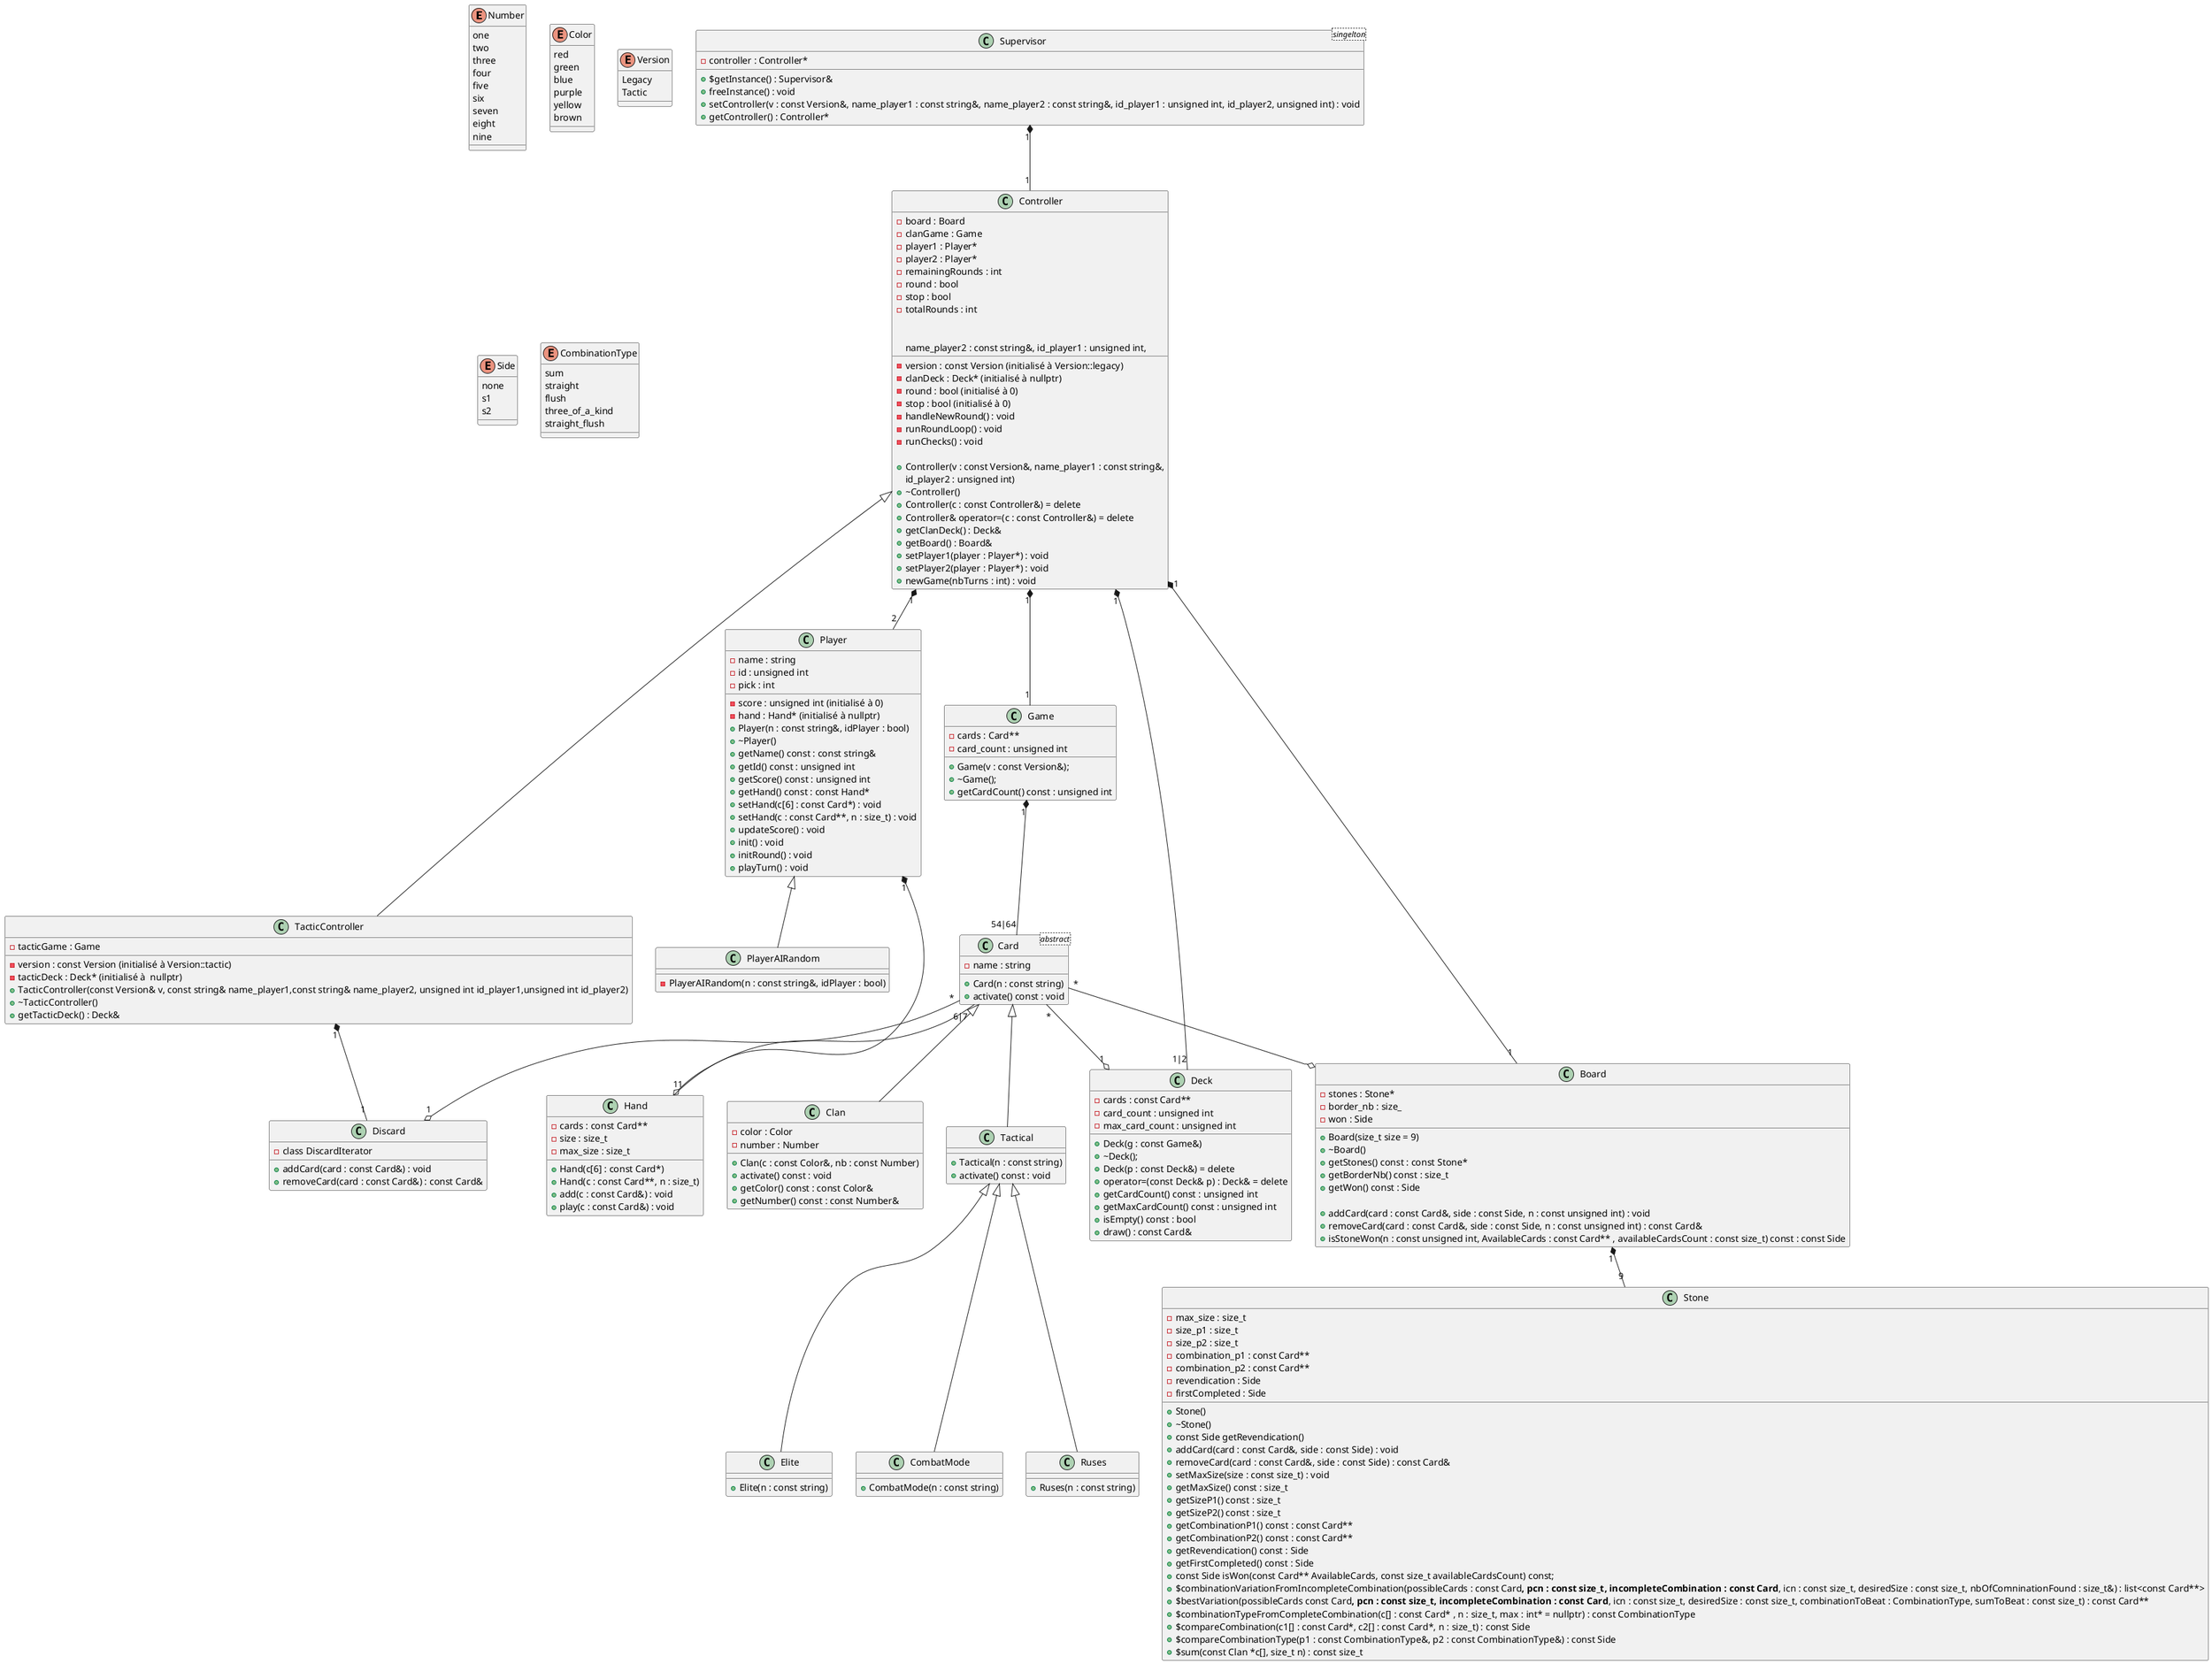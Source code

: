 @startuml Hello

''' ENUMERATIONS '''
enum Number {
    one 
    two
    three
    four
    five
    six
    seven
    eight
    nine
}

enum Color {
    red
    green
    blue
    purple
    yellow
    brown
}

enum Version {
    Legacy
    Tactic
}

enum Side {
    none
    s1
    s2
}

enum CombinationType {
	sum
	straight
	flush
	three_of_a_kind
	straight_flush
}


''' CLASSES '''
class Supervisor <singelton> {
    - controller : Controller* 

    + $getInstance() : Supervisor& 
    + freeInstance() : void
    + setController(v : const Version&, name_player1 : const string&, name_player2 : const string&, id_player1 : unsigned int, id_player2, unsigned int) : void
    + getController() : Controller*
}

class Controller {
    - version : const Version (initialisé à Version::legacy)
	- clanDeck : Deck* (initialisé à nullptr)
	- board : Board
	- clanGame : Game
	- player1 : Player*
	- player2 : Player*
	- round : bool (initialisé à 0)
    - stop : bool (initialisé à 0)
    - remainingRounds : int
    - round : bool
    - stop : bool
    - totalRounds : int

    - handleNewRound() : void
    - runRoundLoop() : void
    - runChecks() : void

    + Controller(v : const Version&, name_player1 : const string&,
        name_player2 : const string&, id_player1 : unsigned int,
        id_player2 : unsigned int)
    + ~Controller()
    + Controller(c : const Controller&) = delete
	+ Controller& operator=(c : const Controller&) = delete
    + getClanDeck() : Deck&
  	+ getBoard() : Board&
    + setPlayer1(player : Player*) : void
    + setPlayer2(player : Player*) : void
    + newGame(nbTurns : int) : void
}

class TacticController {
    - version : const Version (initialisé à Version::tactic)
	- tacticDeck : Deck* (initialisé à  nullptr)
	- tacticGame : Game

    + TacticController(const Version& v, const string& name_player1,const string& name_player2, unsigned int id_player1,unsigned int id_player2)
    + ~TacticController()
    + getTacticDeck() : Deck&
}

class Player {
    - name : string
    - id : unsigned int
    - score : unsigned int (initialisé à 0)
    - hand : Hand* (initialisé à nullptr)
    - pick : int

    + Player(n : const string&, idPlayer : bool)
    + ~Player()
    + getName() const : const string& 
    + getId() const : unsigned int
    + getScore() const : unsigned int
    + getHand() const : const Hand*
    + setHand(c[6] : const Card*) : void
    + setHand(c : const Card**, n : size_t) : void
    + updateScore() : void
    + init() : void
    + initRound() : void
    + playTurn() : void
}

class PlayerAIRandom {
    - PlayerAIRandom(n : const string&, idPlayer : bool)
}

class Card <abstract> {
    - name : string

    + Card(n : const string)
    + activate() const : void
}

class Clan {
    - color : Color
	- number : Number

    + Clan(c : const Color&, nb : const Number)
    + activate() const : void
    + getColor() const : const Color&
    + getNumber() const : const Number&
}

class Tactical {
    + Tactical(n : const string)
    + activate() const : void
}

class Elite {
    + Elite(n : const string)
}

class CombatMode {
    + CombatMode(n : const string)
}

class Ruses {
    + Ruses(n : const string)
}

class Hand {
	- cards : const Card**
	- size : size_t
	- max_size : size_t

    + Hand(c[6] : const Card*)
    + Hand(c : const Card**, n : size_t)
    + add(c : const Card&) : void
    + play(c : const Card&) : void
}

class Game {
    - cards : Card**
    - card_count : unsigned int

    + Game(v : const Version&);
	+ ~Game();
	+ getCardCount() const : unsigned int
}

class Deck {
    - cards : const Card**
    - card_count : unsigned int
	- max_card_count : unsigned int

    + Deck(g : const Game&)
    + ~Deck();
	+ Deck(p : const Deck&) = delete
	+ operator=(const Deck& p) : Deck& = delete
	+ getCardCount() const : unsigned int
    + getMaxCardCount() const : unsigned int
    + isEmpty() const : bool
    + draw() : const Card&
}

class Stone {
    - max_size : size_t
	- size_p1 : size_t
	- size_p2 : size_t
	- combination_p1 : const Card**
	- combination_p2 : const Card**
	- revendication : Side
	- firstCompleted : Side

    + Stone()
    + ~Stone()
    + const Side getRevendication()
    + addCard(card : const Card&, side : const Side) : void 
    + removeCard(card : const Card&, side : const Side) : const Card& 
	+ setMaxSize(size : const size_t) : void
    + getMaxSize() const : size_t
    + getSizeP1() const : size_t
    + getSizeP2() const : size_t
    + getCombinationP1() const : const Card**
    + getCombinationP2() const : const Card**
    + getRevendication() const : Side
    + getFirstCompleted() const : Side
    + const Side isWon(const Card** AvailableCards, const size_t availableCardsCount) const;
	+ $combinationVariationFromIncompleteCombination(possibleCards : const Card**, pcn : const size_t, incompleteCombination : const Card**, icn : const size_t, desiredSize : const size_t, nbOfComninationFound : size_t&) : list<const Card**> 
    + $bestVariation(possibleCards const Card**, pcn : const size_t, incompleteCombination : const Card**, icn : const size_t, desiredSize : const size_t, combinationToBeat : CombinationType, sumToBeat : const size_t) : const Card**
    + $combinationTypeFromCompleteCombination(c[] : const Card* , n : size_t, max : int* = nullptr) : const CombinationType
    + $compareCombination(c1[] : const Card*, c2[] : const Card*, n : size_t) : const Side
    + $compareCombinationType(p1 : const CombinationType&, p2 : const CombinationType&) : const Side
    + $sum(const Clan *c[], size_t n) : const size_t
}

class Board {
    - stones : Stone*
	- border_nb : size_
    - won : Side


    + Board(size_t size = 9)
    + ~Board()
    + getStones() const : const Stone*
    + getBorderNb() const : size_t
    + getWon() const : Side

    + addCard(card : const Card&, side : const Side, n : const unsigned int) : void
    + removeCard(card : const Card&, side : const Side, n : const unsigned int) : const Card&
    + isStoneWon(n : const unsigned int, AvailableCards : const Card** , availableCardsCount : const size_t) const : const Side
}

class Discard {
    - class DiscardIterator
    + addCard(card : const Card&) : void
    + removeCard(card : const Card&) : const Card&
}


''' HERITAGES '''
Controller <|-- TacticController

Player <|-- PlayerAIRandom

Card <|-- Clan
Card <|-- Tactical

Tactical <|-- Elite
Tactical <|-- CombatMode
Tactical <|-- Ruses


''' RELATIONS '''


Controller "1" *-- "1" Game
Controller "1" *-- "1" Board
Controller "1" *-- "1|2" Deck
Controller "1" *-- "2" Player
TacticController "1" *-- "1" Discard
Supervisor "1" *-- "1"Controller 
Game "1" *-- "54|64" Card
Board "1" *-- "9" Stone
Player "1" *-- "1" Hand

Card "*" --o "1" Discard
Card "*" --o "1" Deck
Card "*" --o Board
Card "6|7" --o "1" Hand

@enduml